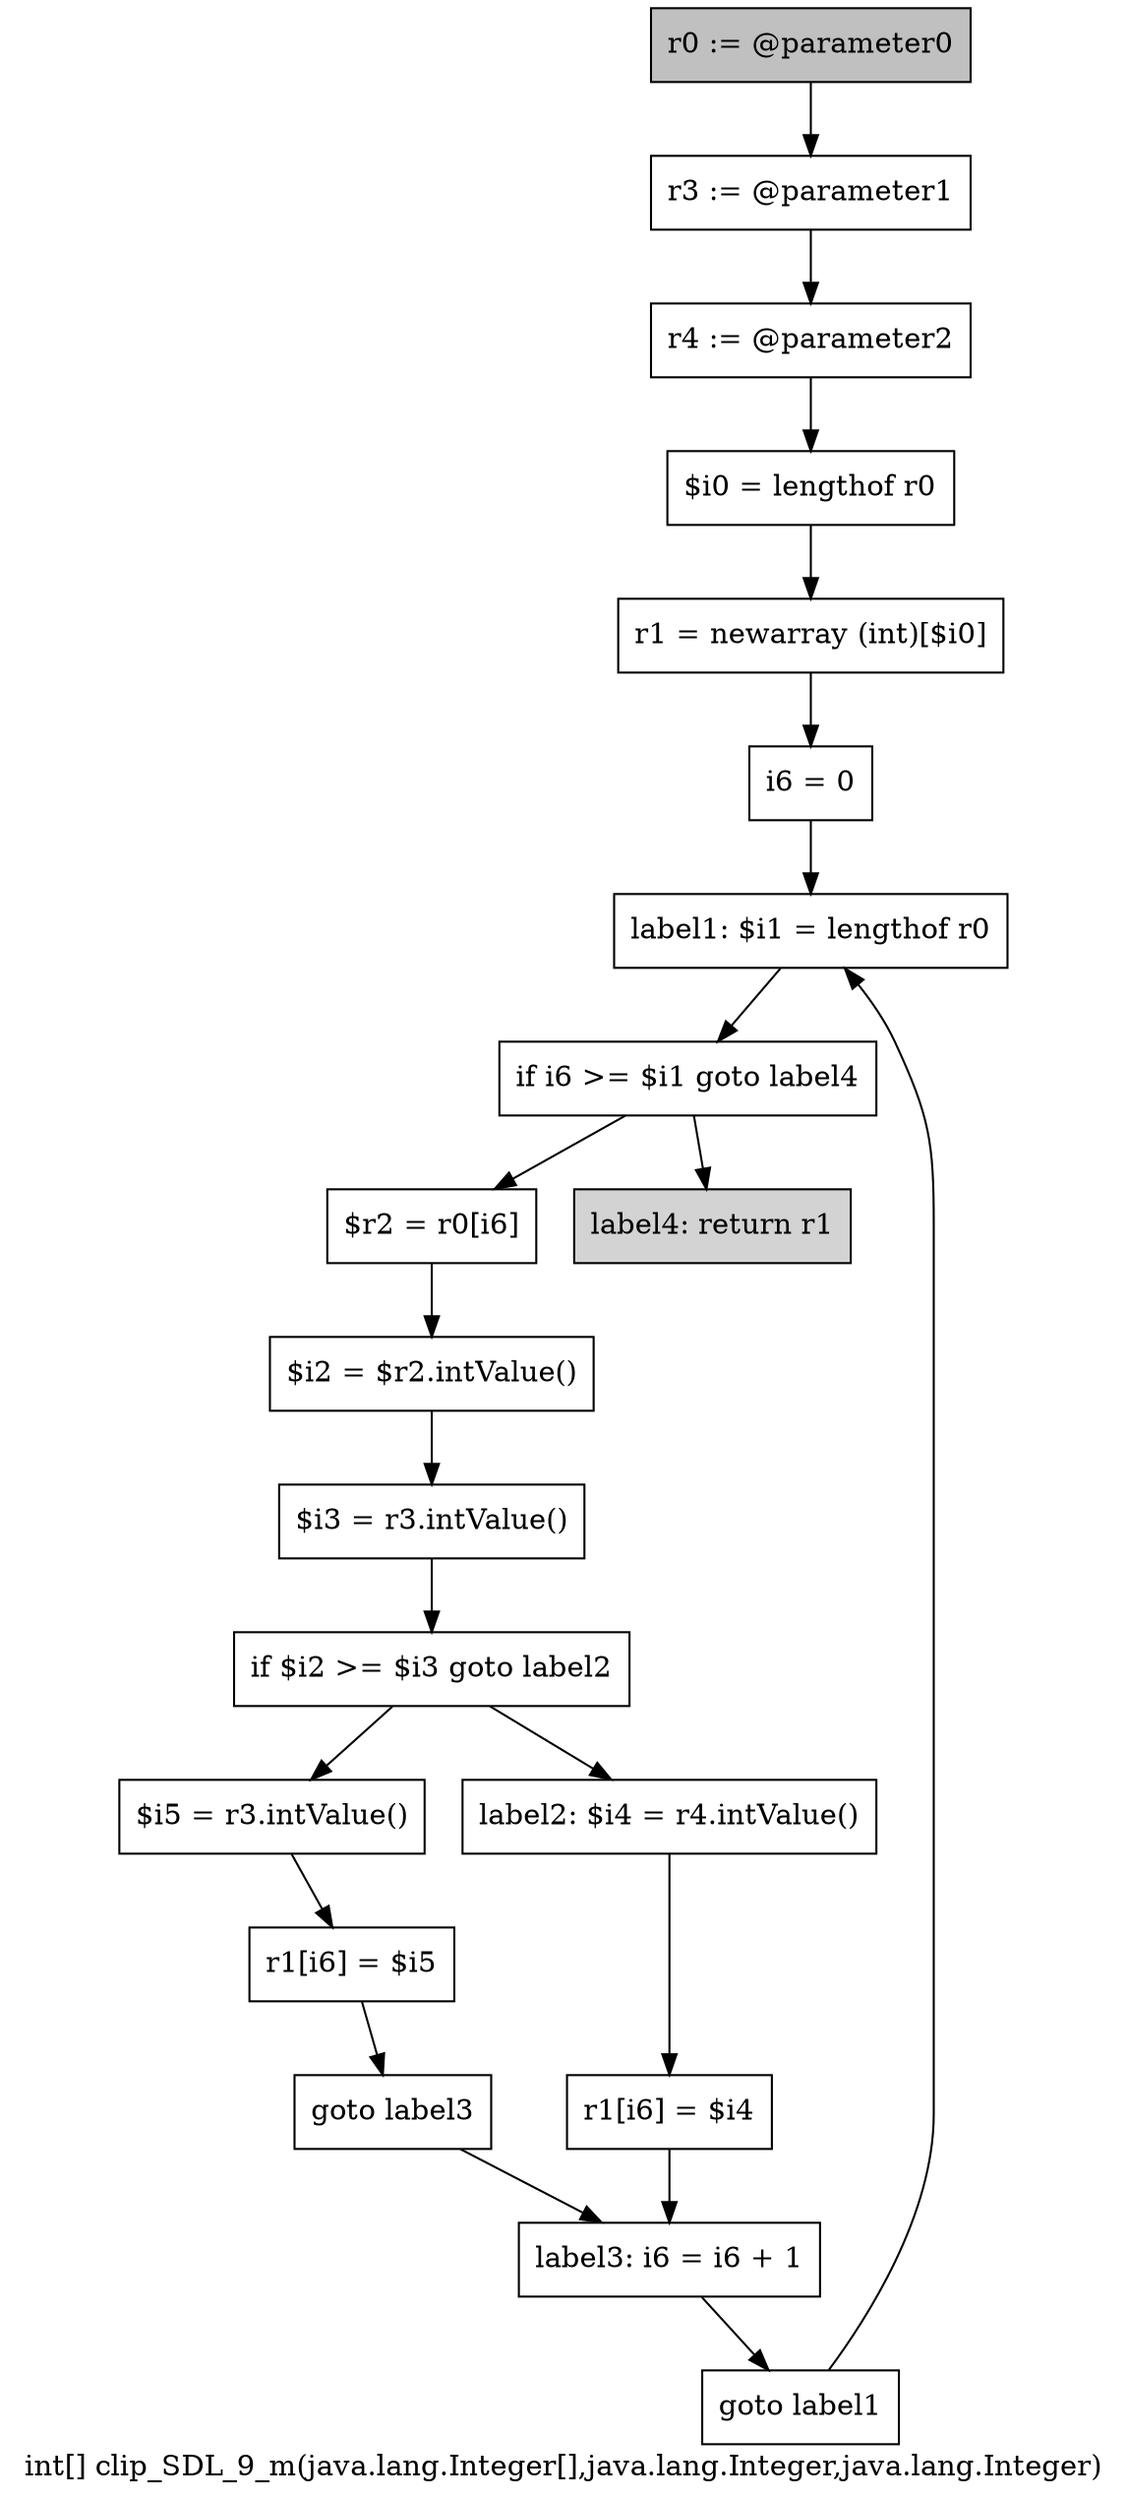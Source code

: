digraph "int[] clip_SDL_9_m(java.lang.Integer[],java.lang.Integer,java.lang.Integer)" {
    label="int[] clip_SDL_9_m(java.lang.Integer[],java.lang.Integer,java.lang.Integer)";
    node [shape=box];
    "0" [style=filled,fillcolor=gray,label="r0 := @parameter0",];
    "1" [label="r3 := @parameter1",];
    "0"->"1";
    "2" [label="r4 := @parameter2",];
    "1"->"2";
    "3" [label="$i0 = lengthof r0",];
    "2"->"3";
    "4" [label="r1 = newarray (int)[$i0]",];
    "3"->"4";
    "5" [label="i6 = 0",];
    "4"->"5";
    "6" [label="label1: $i1 = lengthof r0",];
    "5"->"6";
    "7" [label="if i6 >= $i1 goto label4",];
    "6"->"7";
    "8" [label="$r2 = r0[i6]",];
    "7"->"8";
    "19" [style=filled,fillcolor=lightgray,label="label4: return r1",];
    "7"->"19";
    "9" [label="$i2 = $r2.intValue()",];
    "8"->"9";
    "10" [label="$i3 = r3.intValue()",];
    "9"->"10";
    "11" [label="if $i2 >= $i3 goto label2",];
    "10"->"11";
    "12" [label="$i5 = r3.intValue()",];
    "11"->"12";
    "15" [label="label2: $i4 = r4.intValue()",];
    "11"->"15";
    "13" [label="r1[i6] = $i5",];
    "12"->"13";
    "14" [label="goto label3",];
    "13"->"14";
    "17" [label="label3: i6 = i6 + 1",];
    "14"->"17";
    "16" [label="r1[i6] = $i4",];
    "15"->"16";
    "16"->"17";
    "18" [label="goto label1",];
    "17"->"18";
    "18"->"6";
}
